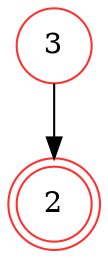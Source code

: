 digraph {   
    node [shape = doublecircle, color = firebrick1] 2 ;
    node [shape = circle];
    node [color= firebrick1];
    3 -> 2;	
}